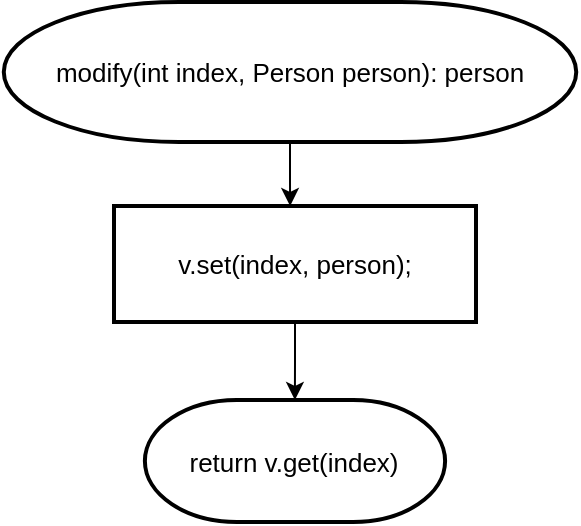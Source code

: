 <mxfile version="14.4.8" type="github">
  <diagram id="1KhmYGELhyACEd7Jnpwi" name="페이지-1">
    <mxGraphModel dx="815" dy="488" grid="0" gridSize="10" guides="1" tooltips="1" connect="1" arrows="1" fold="1" page="1" pageScale="1" pageWidth="827" pageHeight="1169" math="0" shadow="0">
      <root>
        <mxCell id="0" />
        <mxCell id="1" parent="0" />
        <mxCell id="C4p78MOqMb6mm8a9u9Of-28" value="" style="edgeStyle=orthogonalEdgeStyle;rounded=0;orthogonalLoop=1;jettySize=auto;html=1;fontSize=15;" parent="1" source="8Shs_mjXmGKe_kZDb0H--7" edge="1">
          <mxGeometry relative="1" as="geometry">
            <mxPoint x="402.059" y="146" as="targetPoint" />
          </mxGeometry>
        </mxCell>
        <mxCell id="8Shs_mjXmGKe_kZDb0H--7" value="&lt;span style=&quot;text-align: left ; font-size: 13px&quot;&gt;modify(int index, Person person): person&lt;/span&gt;" style="strokeWidth=2;html=1;shape=mxgraph.flowchart.terminator;whiteSpace=wrap;fontSize=13;" parent="1" vertex="1">
          <mxGeometry x="258.89" y="44" width="286.24" height="70" as="geometry" />
        </mxCell>
        <mxCell id="4Dr4bGgTRqwVHG_CzZCU-3" value="" style="edgeStyle=orthogonalEdgeStyle;rounded=0;orthogonalLoop=1;jettySize=auto;html=1;" edge="1" parent="1" source="4Dr4bGgTRqwVHG_CzZCU-1" target="4Dr4bGgTRqwVHG_CzZCU-2">
          <mxGeometry relative="1" as="geometry" />
        </mxCell>
        <mxCell id="4Dr4bGgTRqwVHG_CzZCU-1" value="v.set(index, person);" style="rounded=1;whiteSpace=wrap;html=1;absoluteArcSize=1;arcSize=0;strokeWidth=2;fontSize=13;" vertex="1" parent="1">
          <mxGeometry x="314" y="146" width="181" height="58" as="geometry" />
        </mxCell>
        <mxCell id="4Dr4bGgTRqwVHG_CzZCU-2" value="&lt;div style=&quot;text-align: left&quot;&gt;&lt;span&gt;return v.get(index)&lt;/span&gt;&lt;/div&gt;" style="strokeWidth=2;html=1;shape=mxgraph.flowchart.terminator;whiteSpace=wrap;fontSize=13;" vertex="1" parent="1">
          <mxGeometry x="329.44" y="243" width="150.11" height="61" as="geometry" />
        </mxCell>
      </root>
    </mxGraphModel>
  </diagram>
</mxfile>
